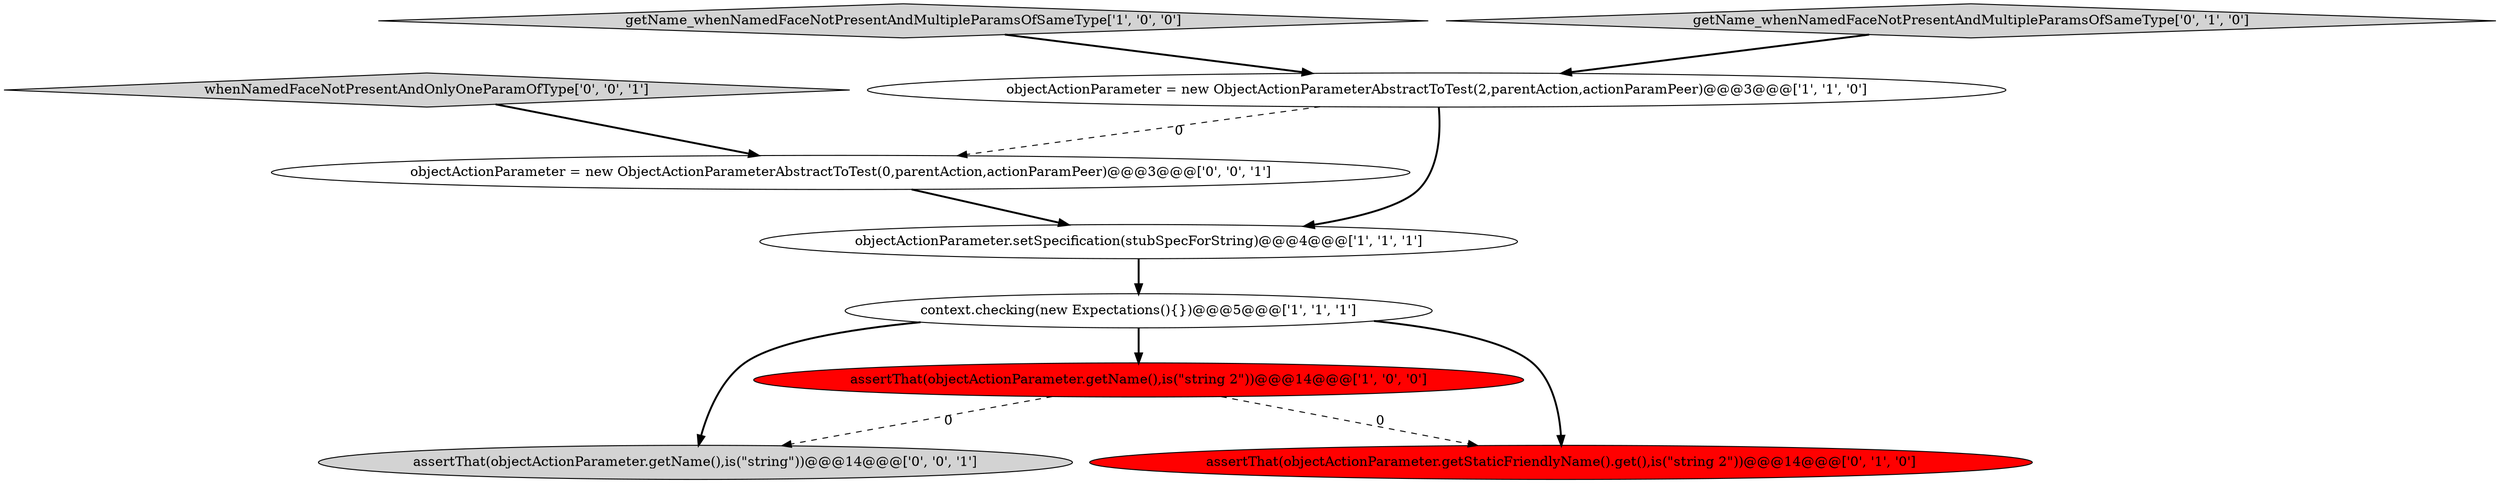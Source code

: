 digraph {
1 [style = filled, label = "assertThat(objectActionParameter.getName(),is(\"string 2\"))@@@14@@@['1', '0', '0']", fillcolor = red, shape = ellipse image = "AAA1AAABBB1BBB"];
9 [style = filled, label = "objectActionParameter = new ObjectActionParameterAbstractToTest(0,parentAction,actionParamPeer)@@@3@@@['0', '0', '1']", fillcolor = white, shape = ellipse image = "AAA0AAABBB3BBB"];
2 [style = filled, label = "objectActionParameter.setSpecification(stubSpecForString)@@@4@@@['1', '1', '1']", fillcolor = white, shape = ellipse image = "AAA0AAABBB1BBB"];
7 [style = filled, label = "assertThat(objectActionParameter.getName(),is(\"string\"))@@@14@@@['0', '0', '1']", fillcolor = lightgray, shape = ellipse image = "AAA0AAABBB3BBB"];
4 [style = filled, label = "context.checking(new Expectations(){})@@@5@@@['1', '1', '1']", fillcolor = white, shape = ellipse image = "AAA0AAABBB1BBB"];
3 [style = filled, label = "getName_whenNamedFaceNotPresentAndMultipleParamsOfSameType['1', '0', '0']", fillcolor = lightgray, shape = diamond image = "AAA0AAABBB1BBB"];
6 [style = filled, label = "assertThat(objectActionParameter.getStaticFriendlyName().get(),is(\"string 2\"))@@@14@@@['0', '1', '0']", fillcolor = red, shape = ellipse image = "AAA1AAABBB2BBB"];
8 [style = filled, label = "whenNamedFaceNotPresentAndOnlyOneParamOfType['0', '0', '1']", fillcolor = lightgray, shape = diamond image = "AAA0AAABBB3BBB"];
0 [style = filled, label = "objectActionParameter = new ObjectActionParameterAbstractToTest(2,parentAction,actionParamPeer)@@@3@@@['1', '1', '0']", fillcolor = white, shape = ellipse image = "AAA0AAABBB1BBB"];
5 [style = filled, label = "getName_whenNamedFaceNotPresentAndMultipleParamsOfSameType['0', '1', '0']", fillcolor = lightgray, shape = diamond image = "AAA0AAABBB2BBB"];
4->1 [style = bold, label=""];
0->9 [style = dashed, label="0"];
1->7 [style = dashed, label="0"];
5->0 [style = bold, label=""];
2->4 [style = bold, label=""];
4->6 [style = bold, label=""];
9->2 [style = bold, label=""];
1->6 [style = dashed, label="0"];
4->7 [style = bold, label=""];
3->0 [style = bold, label=""];
0->2 [style = bold, label=""];
8->9 [style = bold, label=""];
}
